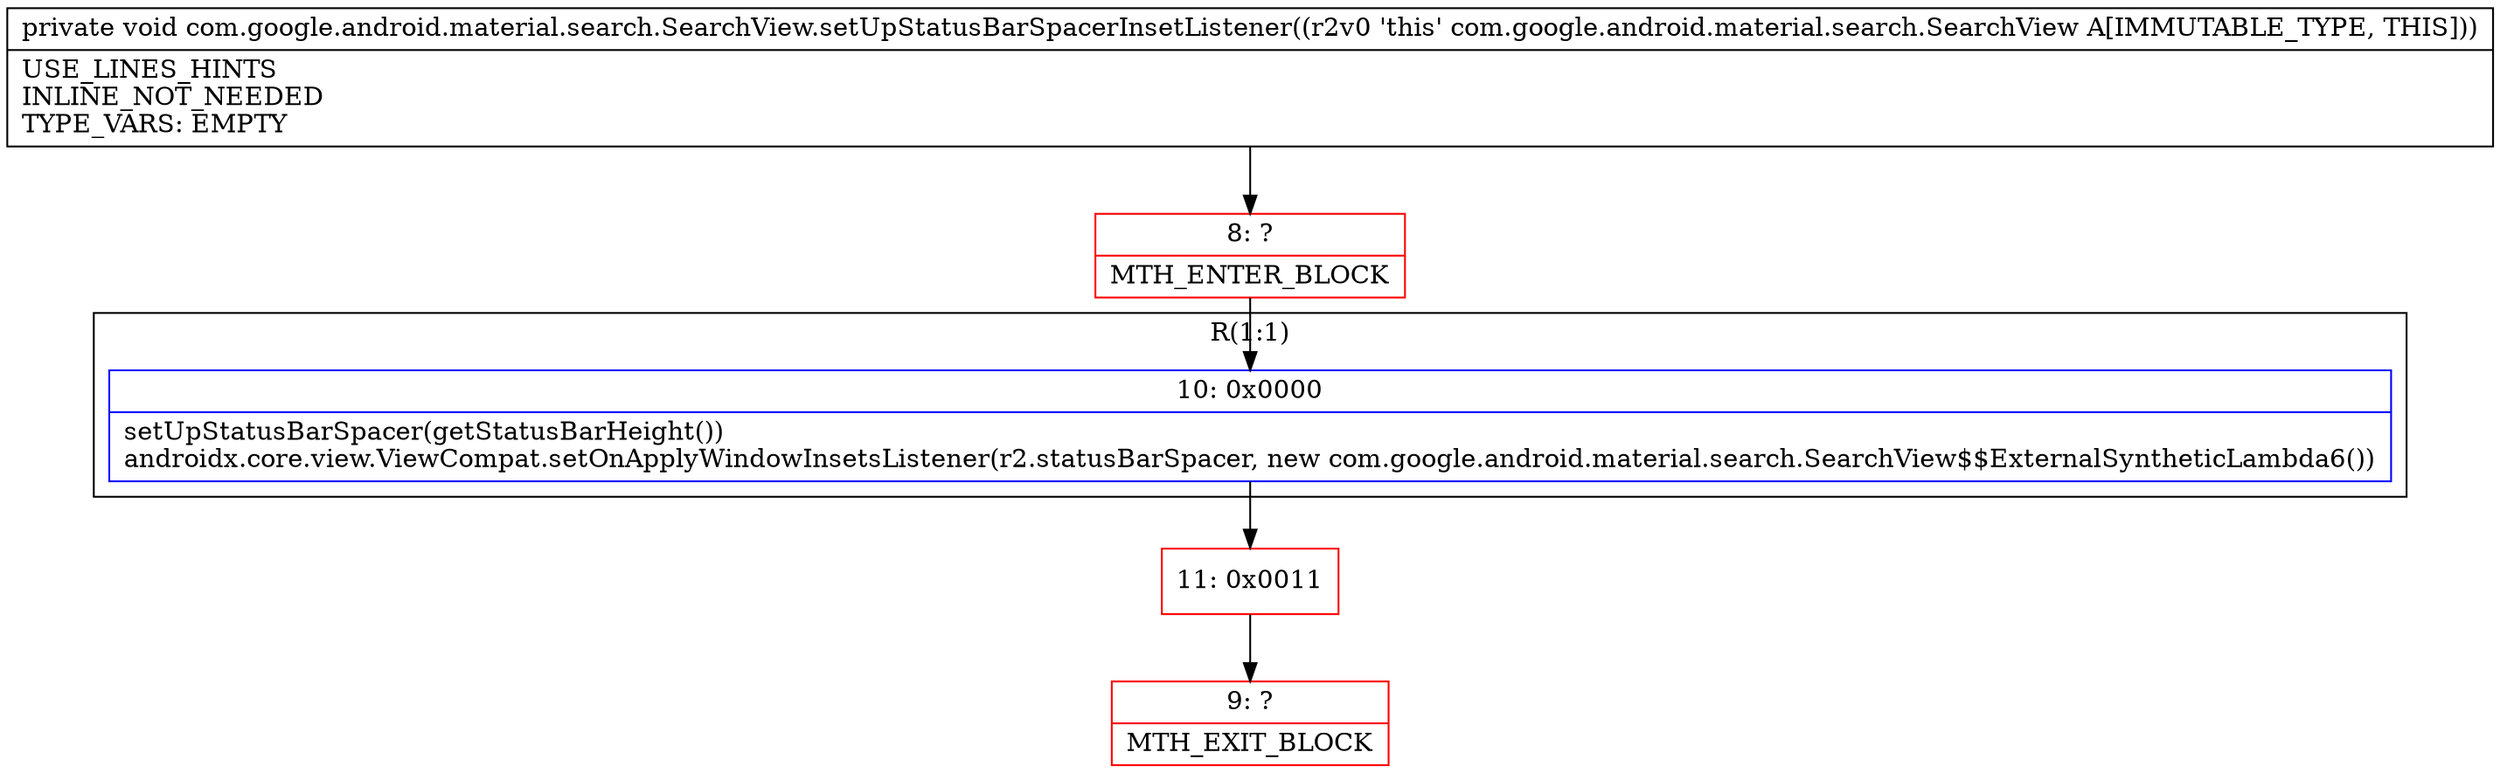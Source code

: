 digraph "CFG forcom.google.android.material.search.SearchView.setUpStatusBarSpacerInsetListener()V" {
subgraph cluster_Region_1871570108 {
label = "R(1:1)";
node [shape=record,color=blue];
Node_10 [shape=record,label="{10\:\ 0x0000|setUpStatusBarSpacer(getStatusBarHeight())\landroidx.core.view.ViewCompat.setOnApplyWindowInsetsListener(r2.statusBarSpacer, new com.google.android.material.search.SearchView$$ExternalSyntheticLambda6())\l}"];
}
Node_8 [shape=record,color=red,label="{8\:\ ?|MTH_ENTER_BLOCK\l}"];
Node_11 [shape=record,color=red,label="{11\:\ 0x0011}"];
Node_9 [shape=record,color=red,label="{9\:\ ?|MTH_EXIT_BLOCK\l}"];
MethodNode[shape=record,label="{private void com.google.android.material.search.SearchView.setUpStatusBarSpacerInsetListener((r2v0 'this' com.google.android.material.search.SearchView A[IMMUTABLE_TYPE, THIS]))  | USE_LINES_HINTS\lINLINE_NOT_NEEDED\lTYPE_VARS: EMPTY\l}"];
MethodNode -> Node_8;Node_10 -> Node_11;
Node_8 -> Node_10;
Node_11 -> Node_9;
}

